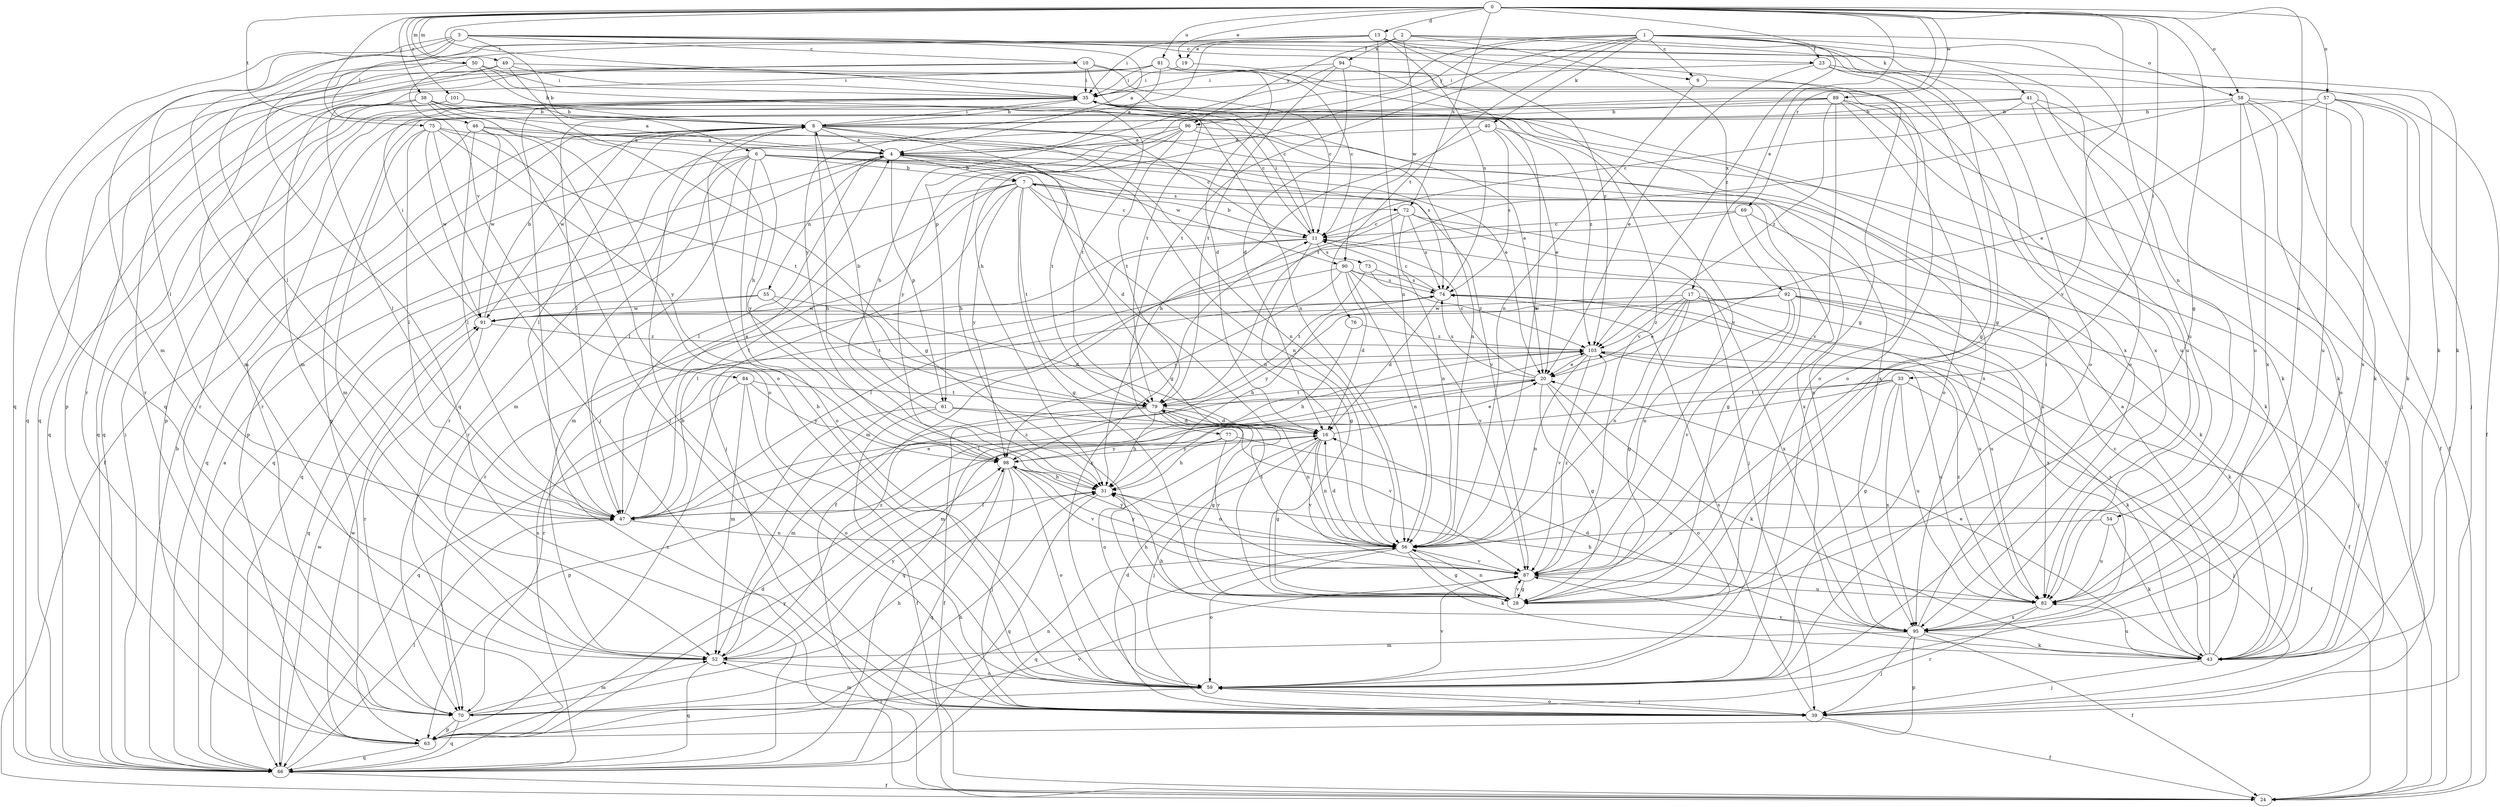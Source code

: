 strict digraph  {
0;
1;
2;
3;
4;
6;
7;
8;
9;
10;
11;
13;
16;
17;
19;
20;
23;
24;
28;
31;
33;
35;
38;
39;
40;
41;
43;
46;
47;
49;
50;
52;
54;
55;
56;
57;
58;
59;
61;
63;
66;
69;
70;
72;
73;
74;
75;
76;
77;
79;
81;
82;
84;
87;
89;
90;
91;
92;
94;
95;
96;
98;
101;
103;
0 -> 13  [label=d];
0 -> 17  [label=e];
0 -> 19  [label=e];
0 -> 28  [label=g];
0 -> 33  [label=i];
0 -> 35  [label=i];
0 -> 38  [label=j];
0 -> 49  [label=m];
0 -> 50  [label=m];
0 -> 57  [label=o];
0 -> 58  [label=o];
0 -> 69  [label=r];
0 -> 72  [label=s];
0 -> 75  [label=t];
0 -> 81  [label=u];
0 -> 82  [label=u];
0 -> 84  [label=v];
0 -> 87  [label=v];
0 -> 89  [label=w];
0 -> 101  [label=z];
0 -> 103  [label=z];
1 -> 9  [label=c];
1 -> 23  [label=f];
1 -> 31  [label=h];
1 -> 40  [label=k];
1 -> 41  [label=k];
1 -> 54  [label=n];
1 -> 58  [label=o];
1 -> 59  [label=o];
1 -> 61  [label=p];
1 -> 66  [label=q];
1 -> 76  [label=t];
1 -> 77  [label=t];
1 -> 96  [label=y];
2 -> 28  [label=g];
2 -> 59  [label=o];
2 -> 90  [label=w];
2 -> 92  [label=x];
2 -> 94  [label=x];
2 -> 96  [label=y];
2 -> 98  [label=y];
3 -> 4  [label=a];
3 -> 6  [label=b];
3 -> 9  [label=c];
3 -> 10  [label=c];
3 -> 23  [label=f];
3 -> 43  [label=k];
3 -> 46  [label=l];
3 -> 47  [label=l];
3 -> 52  [label=m];
3 -> 66  [label=q];
4 -> 7  [label=b];
4 -> 16  [label=d];
4 -> 47  [label=l];
4 -> 55  [label=n];
4 -> 56  [label=n];
4 -> 61  [label=p];
4 -> 66  [label=q];
4 -> 87  [label=v];
6 -> 7  [label=b];
6 -> 28  [label=g];
6 -> 43  [label=k];
6 -> 47  [label=l];
6 -> 52  [label=m];
6 -> 59  [label=o];
6 -> 66  [label=q];
6 -> 70  [label=r];
6 -> 90  [label=w];
6 -> 95  [label=x];
6 -> 98  [label=y];
7 -> 11  [label=c];
7 -> 28  [label=g];
7 -> 39  [label=j];
7 -> 47  [label=l];
7 -> 52  [label=m];
7 -> 56  [label=n];
7 -> 66  [label=q];
7 -> 72  [label=s];
7 -> 79  [label=t];
7 -> 95  [label=x];
7 -> 98  [label=y];
8 -> 4  [label=a];
8 -> 11  [label=c];
8 -> 31  [label=h];
8 -> 35  [label=i];
8 -> 47  [label=l];
8 -> 56  [label=n];
8 -> 63  [label=p];
8 -> 79  [label=t];
8 -> 91  [label=w];
8 -> 95  [label=x];
9 -> 56  [label=n];
9 -> 59  [label=o];
10 -> 11  [label=c];
10 -> 35  [label=i];
10 -> 59  [label=o];
10 -> 66  [label=q];
10 -> 70  [label=r];
10 -> 79  [label=t];
11 -> 7  [label=b];
11 -> 28  [label=g];
11 -> 35  [label=i];
11 -> 47  [label=l];
11 -> 70  [label=r];
11 -> 73  [label=s];
13 -> 19  [label=e];
13 -> 28  [label=g];
13 -> 35  [label=i];
13 -> 43  [label=k];
13 -> 47  [label=l];
13 -> 56  [label=n];
13 -> 66  [label=q];
13 -> 74  [label=s];
13 -> 103  [label=z];
16 -> 20  [label=e];
16 -> 28  [label=g];
16 -> 39  [label=j];
16 -> 56  [label=n];
16 -> 87  [label=v];
16 -> 98  [label=y];
17 -> 20  [label=e];
17 -> 28  [label=g];
17 -> 56  [label=n];
17 -> 82  [label=u];
17 -> 91  [label=w];
17 -> 95  [label=x];
17 -> 103  [label=z];
19 -> 35  [label=i];
19 -> 87  [label=v];
20 -> 11  [label=c];
20 -> 28  [label=g];
20 -> 43  [label=k];
20 -> 59  [label=o];
20 -> 66  [label=q];
20 -> 74  [label=s];
20 -> 79  [label=t];
23 -> 20  [label=e];
23 -> 24  [label=f];
23 -> 28  [label=g];
23 -> 35  [label=i];
23 -> 95  [label=x];
24 -> 35  [label=i];
28 -> 31  [label=h];
28 -> 56  [label=n];
28 -> 87  [label=v];
31 -> 47  [label=l];
31 -> 56  [label=n];
31 -> 66  [label=q];
33 -> 24  [label=f];
33 -> 28  [label=g];
33 -> 47  [label=l];
33 -> 52  [label=m];
33 -> 79  [label=t];
33 -> 82  [label=u];
33 -> 95  [label=x];
35 -> 8  [label=b];
35 -> 11  [label=c];
35 -> 43  [label=k];
35 -> 66  [label=q];
35 -> 70  [label=r];
35 -> 87  [label=v];
38 -> 4  [label=a];
38 -> 8  [label=b];
38 -> 20  [label=e];
38 -> 28  [label=g];
38 -> 47  [label=l];
38 -> 59  [label=o];
38 -> 66  [label=q];
39 -> 8  [label=b];
39 -> 16  [label=d];
39 -> 24  [label=f];
39 -> 52  [label=m];
39 -> 59  [label=o];
39 -> 74  [label=s];
40 -> 4  [label=a];
40 -> 20  [label=e];
40 -> 31  [label=h];
40 -> 74  [label=s];
40 -> 95  [label=x];
41 -> 8  [label=b];
41 -> 11  [label=c];
41 -> 39  [label=j];
41 -> 43  [label=k];
41 -> 70  [label=r];
41 -> 82  [label=u];
43 -> 4  [label=a];
43 -> 11  [label=c];
43 -> 20  [label=e];
43 -> 39  [label=j];
43 -> 74  [label=s];
43 -> 82  [label=u];
43 -> 87  [label=v];
46 -> 4  [label=a];
46 -> 20  [label=e];
46 -> 24  [label=f];
46 -> 39  [label=j];
46 -> 47  [label=l];
46 -> 74  [label=s];
46 -> 91  [label=w];
47 -> 4  [label=a];
47 -> 20  [label=e];
47 -> 56  [label=n];
47 -> 103  [label=z];
49 -> 11  [label=c];
49 -> 31  [label=h];
49 -> 35  [label=i];
49 -> 52  [label=m];
49 -> 70  [label=r];
50 -> 8  [label=b];
50 -> 35  [label=i];
50 -> 47  [label=l];
50 -> 56  [label=n];
50 -> 59  [label=o];
52 -> 59  [label=o];
52 -> 66  [label=q];
52 -> 98  [label=y];
52 -> 103  [label=z];
54 -> 43  [label=k];
54 -> 56  [label=n];
54 -> 82  [label=u];
55 -> 16  [label=d];
55 -> 66  [label=q];
55 -> 79  [label=t];
55 -> 91  [label=w];
56 -> 16  [label=d];
56 -> 28  [label=g];
56 -> 43  [label=k];
56 -> 59  [label=o];
56 -> 66  [label=q];
56 -> 79  [label=t];
56 -> 87  [label=v];
56 -> 98  [label=y];
57 -> 8  [label=b];
57 -> 20  [label=e];
57 -> 39  [label=j];
57 -> 43  [label=k];
57 -> 82  [label=u];
57 -> 95  [label=x];
58 -> 8  [label=b];
58 -> 24  [label=f];
58 -> 43  [label=k];
58 -> 59  [label=o];
58 -> 79  [label=t];
58 -> 82  [label=u];
58 -> 95  [label=x];
59 -> 8  [label=b];
59 -> 11  [label=c];
59 -> 39  [label=j];
59 -> 70  [label=r];
59 -> 87  [label=v];
61 -> 8  [label=b];
61 -> 16  [label=d];
61 -> 24  [label=f];
61 -> 63  [label=p];
61 -> 87  [label=v];
63 -> 16  [label=d];
63 -> 31  [label=h];
63 -> 66  [label=q];
63 -> 87  [label=v];
63 -> 91  [label=w];
63 -> 98  [label=y];
63 -> 103  [label=z];
66 -> 4  [label=a];
66 -> 8  [label=b];
66 -> 24  [label=f];
66 -> 35  [label=i];
66 -> 47  [label=l];
66 -> 74  [label=s];
66 -> 91  [label=w];
69 -> 11  [label=c];
69 -> 28  [label=g];
69 -> 52  [label=m];
69 -> 82  [label=u];
70 -> 31  [label=h];
70 -> 52  [label=m];
70 -> 56  [label=n];
70 -> 63  [label=p];
70 -> 66  [label=q];
72 -> 11  [label=c];
72 -> 24  [label=f];
72 -> 39  [label=j];
72 -> 43  [label=k];
72 -> 56  [label=n];
72 -> 74  [label=s];
73 -> 74  [label=s];
73 -> 79  [label=t];
73 -> 103  [label=z];
74 -> 11  [label=c];
74 -> 16  [label=d];
74 -> 24  [label=f];
74 -> 31  [label=h];
74 -> 91  [label=w];
75 -> 4  [label=a];
75 -> 39  [label=j];
75 -> 47  [label=l];
75 -> 52  [label=m];
75 -> 79  [label=t];
75 -> 91  [label=w];
75 -> 98  [label=y];
76 -> 31  [label=h];
76 -> 103  [label=z];
77 -> 31  [label=h];
77 -> 39  [label=j];
77 -> 87  [label=v];
77 -> 98  [label=y];
79 -> 16  [label=d];
79 -> 24  [label=f];
79 -> 28  [label=g];
79 -> 31  [label=h];
79 -> 52  [label=m];
79 -> 56  [label=n];
79 -> 59  [label=o];
81 -> 4  [label=a];
81 -> 11  [label=c];
81 -> 16  [label=d];
81 -> 35  [label=i];
81 -> 52  [label=m];
81 -> 63  [label=p];
81 -> 66  [label=q];
81 -> 82  [label=u];
81 -> 95  [label=x];
82 -> 31  [label=h];
82 -> 70  [label=r];
82 -> 95  [label=x];
82 -> 103  [label=z];
84 -> 52  [label=m];
84 -> 59  [label=o];
84 -> 66  [label=q];
84 -> 79  [label=t];
84 -> 98  [label=y];
87 -> 28  [label=g];
87 -> 82  [label=u];
87 -> 98  [label=y];
87 -> 103  [label=z];
89 -> 8  [label=b];
89 -> 24  [label=f];
89 -> 47  [label=l];
89 -> 59  [label=o];
89 -> 63  [label=p];
89 -> 82  [label=u];
89 -> 87  [label=v];
89 -> 103  [label=z];
90 -> 16  [label=d];
90 -> 47  [label=l];
90 -> 56  [label=n];
90 -> 74  [label=s];
90 -> 87  [label=v];
90 -> 95  [label=x];
90 -> 98  [label=y];
91 -> 8  [label=b];
91 -> 35  [label=i];
91 -> 70  [label=r];
91 -> 103  [label=z];
92 -> 39  [label=j];
92 -> 43  [label=k];
92 -> 56  [label=n];
92 -> 82  [label=u];
92 -> 87  [label=v];
92 -> 91  [label=w];
92 -> 98  [label=y];
94 -> 16  [label=d];
94 -> 31  [label=h];
94 -> 35  [label=i];
94 -> 56  [label=n];
94 -> 79  [label=t];
95 -> 16  [label=d];
95 -> 24  [label=f];
95 -> 31  [label=h];
95 -> 35  [label=i];
95 -> 39  [label=j];
95 -> 43  [label=k];
95 -> 52  [label=m];
95 -> 63  [label=p];
96 -> 4  [label=a];
96 -> 24  [label=f];
96 -> 31  [label=h];
96 -> 56  [label=n];
96 -> 70  [label=r];
96 -> 79  [label=t];
96 -> 98  [label=y];
98 -> 31  [label=h];
98 -> 39  [label=j];
98 -> 59  [label=o];
98 -> 66  [label=q];
98 -> 87  [label=v];
101 -> 8  [label=b];
101 -> 63  [label=p];
101 -> 66  [label=q];
101 -> 79  [label=t];
101 -> 103  [label=z];
103 -> 20  [label=e];
103 -> 43  [label=k];
103 -> 56  [label=n];
103 -> 70  [label=r];
103 -> 82  [label=u];
103 -> 87  [label=v];
}
